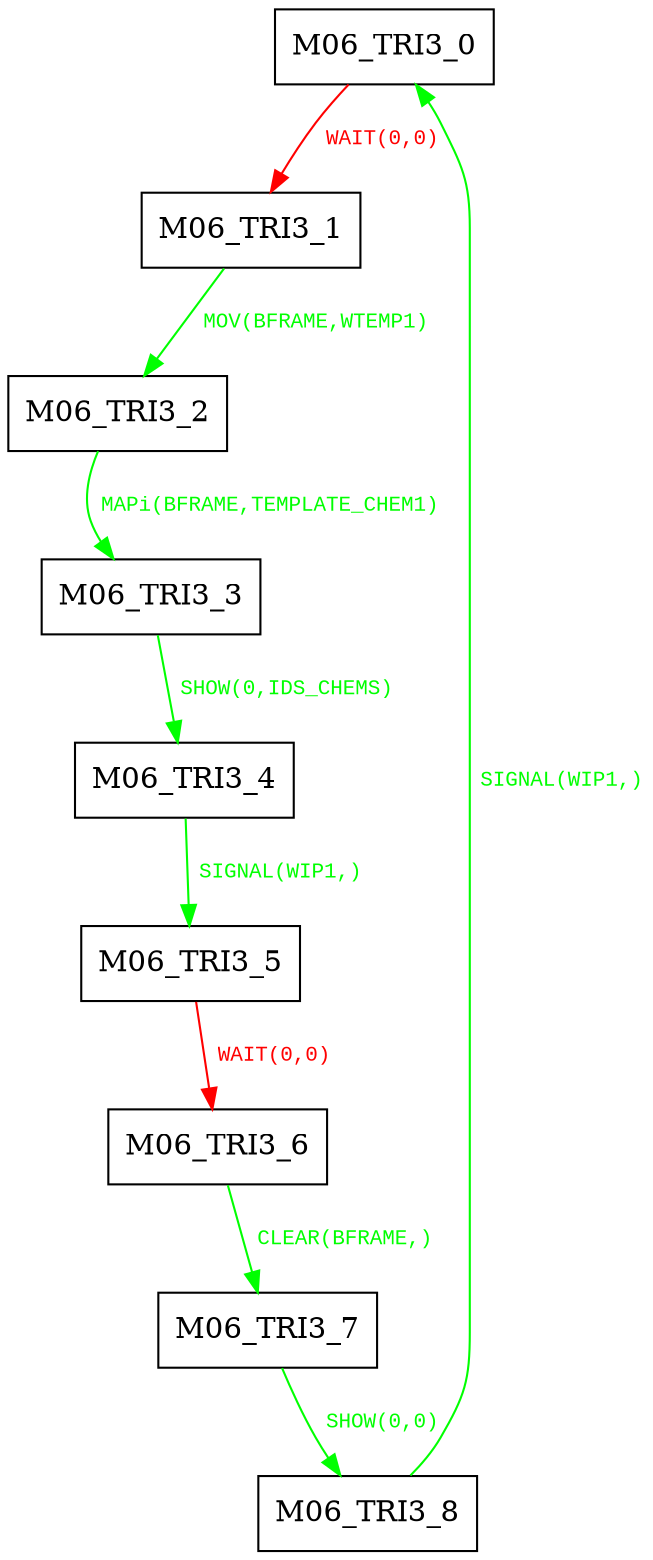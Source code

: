 digraph {
 node [shape=record];
"M06_TRI3_0" -> "M06_TRI3_1"[color=red, fontcolor=red, label=< <font face="Courier New" point-size="10">
WAIT(0,0)<br/>
</font>>];
"M06_TRI3_1" -> "M06_TRI3_2"[color=green, fontcolor=green, label=< <font face="Courier New" point-size="10">
MOV(BFRAME,WTEMP1)<br/>
</font>>];
"M06_TRI3_2" -> "M06_TRI3_3"[color=green, fontcolor=green, label=< <font face="Courier New" point-size="10">
MAPi(BFRAME,TEMPLATE_CHEM1)<br/>
</font>>];
"M06_TRI3_3" -> "M06_TRI3_4"[color=green, fontcolor=green, label=< <font face="Courier New" point-size="10">
SHOW(0,IDS_CHEMS)<br/>
</font>>];
"M06_TRI3_4" -> "M06_TRI3_5"[color=green, fontcolor=green, label=< <font face="Courier New" point-size="10">
SIGNAL(WIP1,)<br/>
</font>>];
"M06_TRI3_5" -> "M06_TRI3_6"[color=red, fontcolor=red, label=< <font face="Courier New" point-size="10">
WAIT(0,0)<br/>
</font>>];
"M06_TRI3_6" -> "M06_TRI3_7"[color=green, fontcolor=green, label=< <font face="Courier New" point-size="10">
CLEAR(BFRAME,)<br/>
</font>>];
"M06_TRI3_7" -> "M06_TRI3_8"[color=green, fontcolor=green, label=< <font face="Courier New" point-size="10">
SHOW(0,0)<br/>
</font>>];
"M06_TRI3_8" -> "M06_TRI3_0"[color=green, fontcolor=green, label=< <font face="Courier New" point-size="10">
SIGNAL(WIP1,)<br/>
</font>>];
}
